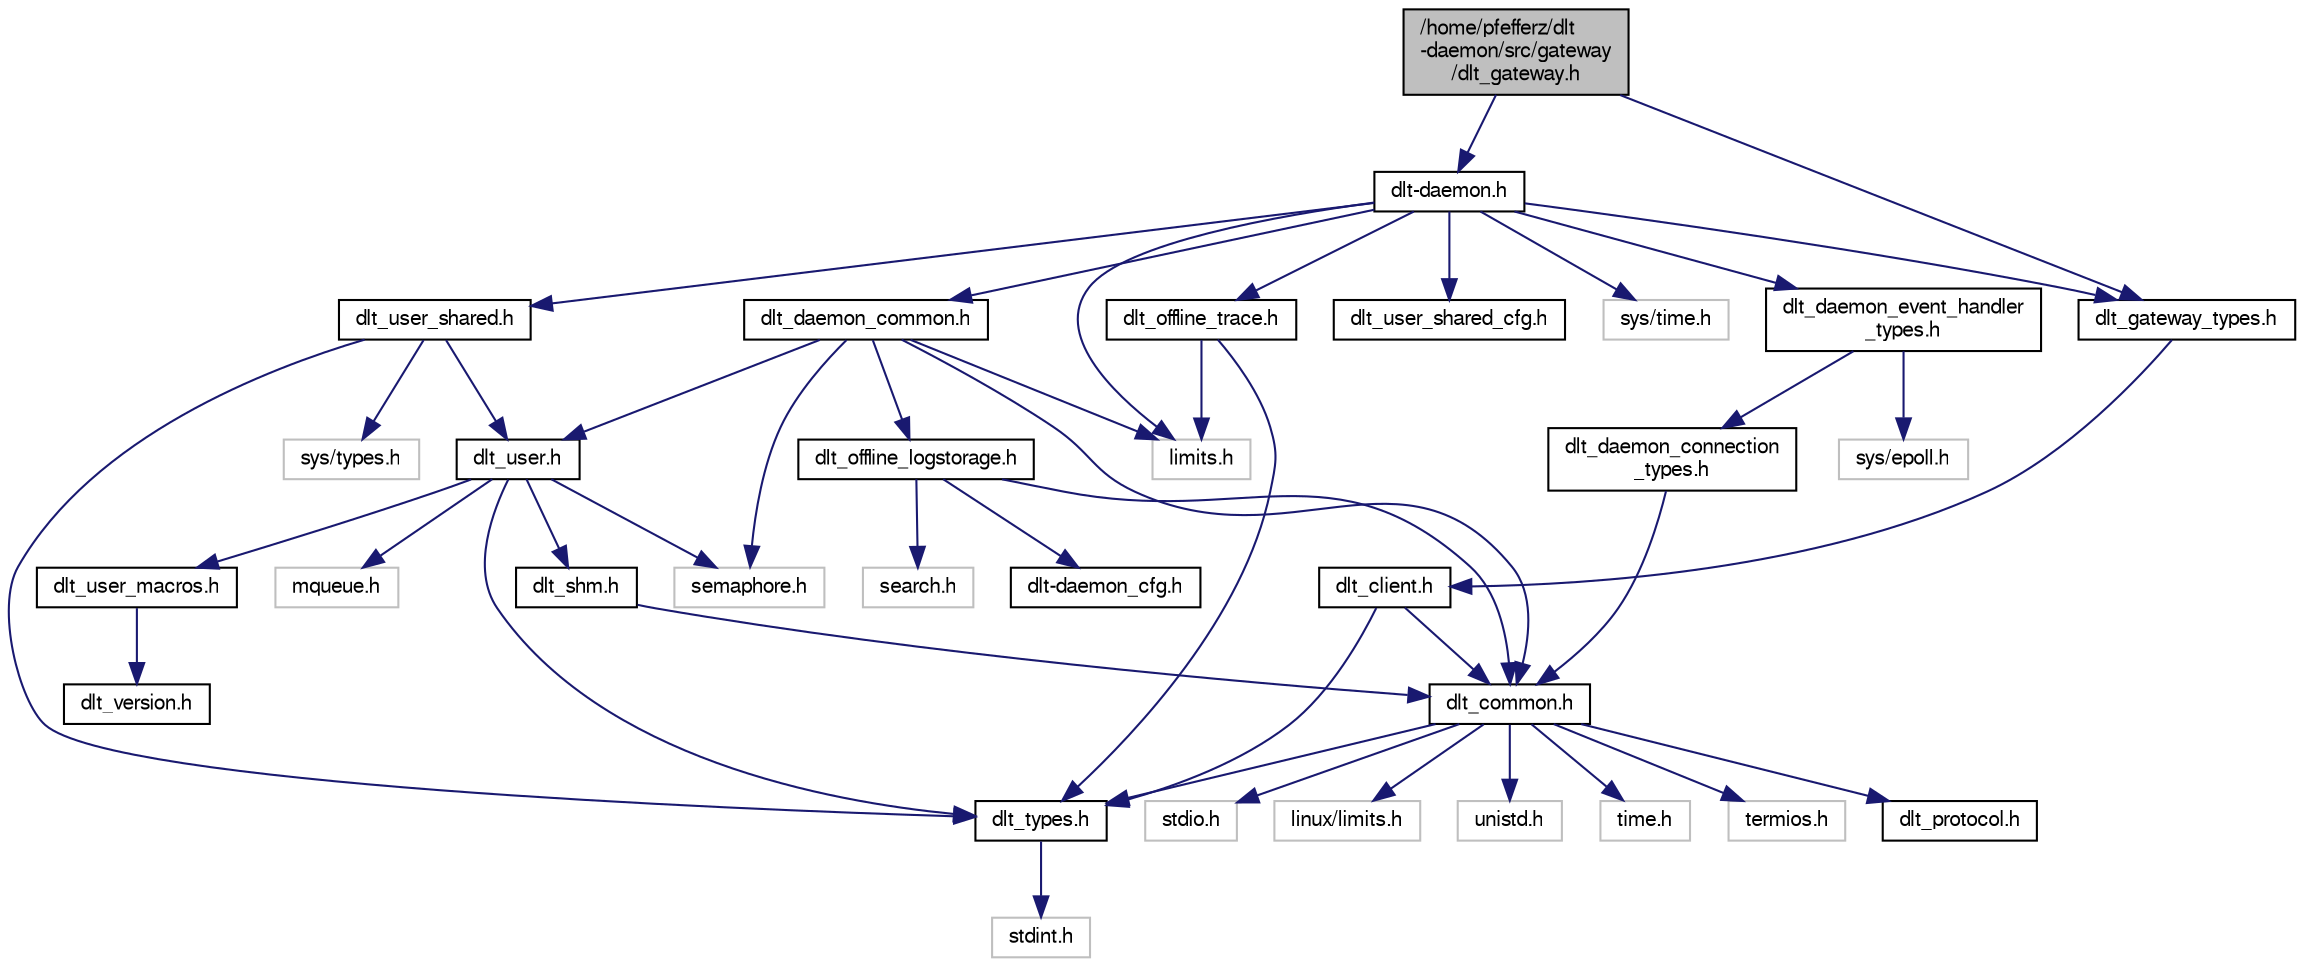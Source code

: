 digraph "/home/pfefferz/dlt-daemon/src/gateway/dlt_gateway.h"
{
  edge [fontname="FreeSans",fontsize="10",labelfontname="FreeSans",labelfontsize="10"];
  node [fontname="FreeSans",fontsize="10",shape=record];
  Node1 [label="/home/pfefferz/dlt\l-daemon/src/gateway\l/dlt_gateway.h",height=0.2,width=0.4,color="black", fillcolor="grey75", style="filled", fontcolor="black"];
  Node1 -> Node2 [color="midnightblue",fontsize="10",style="solid",fontname="FreeSans"];
  Node2 [label="dlt-daemon.h",height=0.2,width=0.4,color="black", fillcolor="white", style="filled",URL="$dlt-daemon_8h.html"];
  Node2 -> Node3 [color="midnightblue",fontsize="10",style="solid",fontname="FreeSans"];
  Node3 [label="limits.h",height=0.2,width=0.4,color="grey75", fillcolor="white", style="filled"];
  Node2 -> Node4 [color="midnightblue",fontsize="10",style="solid",fontname="FreeSans"];
  Node4 [label="dlt_daemon_common.h",height=0.2,width=0.4,color="black", fillcolor="white", style="filled",URL="$dlt__daemon__common_8h.html"];
  Node4 -> Node3 [color="midnightblue",fontsize="10",style="solid",fontname="FreeSans"];
  Node4 -> Node5 [color="midnightblue",fontsize="10",style="solid",fontname="FreeSans"];
  Node5 [label="semaphore.h",height=0.2,width=0.4,color="grey75", fillcolor="white", style="filled"];
  Node4 -> Node6 [color="midnightblue",fontsize="10",style="solid",fontname="FreeSans"];
  Node6 [label="dlt_common.h",height=0.2,width=0.4,color="black", fillcolor="white", style="filled",URL="$dlt__common_8h.html"];
  Node6 -> Node7 [color="midnightblue",fontsize="10",style="solid",fontname="FreeSans"];
  Node7 [label="stdio.h",height=0.2,width=0.4,color="grey75", fillcolor="white", style="filled"];
  Node6 -> Node8 [color="midnightblue",fontsize="10",style="solid",fontname="FreeSans"];
  Node8 [label="linux/limits.h",height=0.2,width=0.4,color="grey75", fillcolor="white", style="filled"];
  Node6 -> Node9 [color="midnightblue",fontsize="10",style="solid",fontname="FreeSans"];
  Node9 [label="unistd.h",height=0.2,width=0.4,color="grey75", fillcolor="white", style="filled"];
  Node6 -> Node10 [color="midnightblue",fontsize="10",style="solid",fontname="FreeSans"];
  Node10 [label="time.h",height=0.2,width=0.4,color="grey75", fillcolor="white", style="filled"];
  Node6 -> Node11 [color="midnightblue",fontsize="10",style="solid",fontname="FreeSans"];
  Node11 [label="termios.h",height=0.2,width=0.4,color="grey75", fillcolor="white", style="filled"];
  Node6 -> Node12 [color="midnightblue",fontsize="10",style="solid",fontname="FreeSans"];
  Node12 [label="dlt_types.h",height=0.2,width=0.4,color="black", fillcolor="white", style="filled",URL="$dlt__types_8h.html"];
  Node12 -> Node13 [color="midnightblue",fontsize="10",style="solid",fontname="FreeSans"];
  Node13 [label="stdint.h",height=0.2,width=0.4,color="grey75", fillcolor="white", style="filled"];
  Node6 -> Node14 [color="midnightblue",fontsize="10",style="solid",fontname="FreeSans"];
  Node14 [label="dlt_protocol.h",height=0.2,width=0.4,color="black", fillcolor="white", style="filled",URL="$dlt__protocol_8h.html"];
  Node4 -> Node15 [color="midnightblue",fontsize="10",style="solid",fontname="FreeSans"];
  Node15 [label="dlt_user.h",height=0.2,width=0.4,color="black", fillcolor="white", style="filled",URL="$dlt__user_8h.html"];
  Node15 -> Node16 [color="midnightblue",fontsize="10",style="solid",fontname="FreeSans"];
  Node16 [label="mqueue.h",height=0.2,width=0.4,color="grey75", fillcolor="white", style="filled"];
  Node15 -> Node5 [color="midnightblue",fontsize="10",style="solid",fontname="FreeSans"];
  Node15 -> Node12 [color="midnightblue",fontsize="10",style="solid",fontname="FreeSans"];
  Node15 -> Node17 [color="midnightblue",fontsize="10",style="solid",fontname="FreeSans"];
  Node17 [label="dlt_user_macros.h",height=0.2,width=0.4,color="black", fillcolor="white", style="filled",URL="$dlt__user__macros_8h.html"];
  Node17 -> Node18 [color="midnightblue",fontsize="10",style="solid",fontname="FreeSans"];
  Node18 [label="dlt_version.h",height=0.2,width=0.4,color="black", fillcolor="white", style="filled",URL="$dlt__version_8h.html"];
  Node15 -> Node19 [color="midnightblue",fontsize="10",style="solid",fontname="FreeSans"];
  Node19 [label="dlt_shm.h",height=0.2,width=0.4,color="black", fillcolor="white", style="filled",URL="$dlt__shm_8h.html"];
  Node19 -> Node6 [color="midnightblue",fontsize="10",style="solid",fontname="FreeSans"];
  Node4 -> Node20 [color="midnightblue",fontsize="10",style="solid",fontname="FreeSans"];
  Node20 [label="dlt_offline_logstorage.h",height=0.2,width=0.4,color="black", fillcolor="white", style="filled",URL="$dlt__offline__logstorage_8h.html"];
  Node20 -> Node21 [color="midnightblue",fontsize="10",style="solid",fontname="FreeSans"];
  Node21 [label="search.h",height=0.2,width=0.4,color="grey75", fillcolor="white", style="filled"];
  Node20 -> Node6 [color="midnightblue",fontsize="10",style="solid",fontname="FreeSans"];
  Node20 -> Node22 [color="midnightblue",fontsize="10",style="solid",fontname="FreeSans"];
  Node22 [label="dlt-daemon_cfg.h",height=0.2,width=0.4,color="black", fillcolor="white", style="filled",URL="$dlt-daemon__cfg_8h.html"];
  Node2 -> Node23 [color="midnightblue",fontsize="10",style="solid",fontname="FreeSans"];
  Node23 [label="dlt_user_shared.h",height=0.2,width=0.4,color="black", fillcolor="white", style="filled",URL="$dlt__user__shared_8h.html"];
  Node23 -> Node12 [color="midnightblue",fontsize="10",style="solid",fontname="FreeSans"];
  Node23 -> Node15 [color="midnightblue",fontsize="10",style="solid",fontname="FreeSans"];
  Node23 -> Node24 [color="midnightblue",fontsize="10",style="solid",fontname="FreeSans"];
  Node24 [label="sys/types.h",height=0.2,width=0.4,color="grey75", fillcolor="white", style="filled"];
  Node2 -> Node25 [color="midnightblue",fontsize="10",style="solid",fontname="FreeSans"];
  Node25 [label="dlt_user_shared_cfg.h",height=0.2,width=0.4,color="black", fillcolor="white", style="filled",URL="$dlt__user__shared__cfg_8h.html"];
  Node2 -> Node26 [color="midnightblue",fontsize="10",style="solid",fontname="FreeSans"];
  Node26 [label="dlt_daemon_event_handler\l_types.h",height=0.2,width=0.4,color="black", fillcolor="white", style="filled",URL="$dlt__daemon__event__handler__types_8h.html"];
  Node26 -> Node27 [color="midnightblue",fontsize="10",style="solid",fontname="FreeSans"];
  Node27 [label="sys/epoll.h",height=0.2,width=0.4,color="grey75", fillcolor="white", style="filled"];
  Node26 -> Node28 [color="midnightblue",fontsize="10",style="solid",fontname="FreeSans"];
  Node28 [label="dlt_daemon_connection\l_types.h",height=0.2,width=0.4,color="black", fillcolor="white", style="filled",URL="$dlt__daemon__connection__types_8h.html"];
  Node28 -> Node6 [color="midnightblue",fontsize="10",style="solid",fontname="FreeSans"];
  Node2 -> Node29 [color="midnightblue",fontsize="10",style="solid",fontname="FreeSans"];
  Node29 [label="dlt_gateway_types.h",height=0.2,width=0.4,color="black", fillcolor="white", style="filled",URL="$dlt__gateway__types_8h.html"];
  Node29 -> Node30 [color="midnightblue",fontsize="10",style="solid",fontname="FreeSans"];
  Node30 [label="dlt_client.h",height=0.2,width=0.4,color="black", fillcolor="white", style="filled",URL="$dlt__client_8h.html"];
  Node30 -> Node12 [color="midnightblue",fontsize="10",style="solid",fontname="FreeSans"];
  Node30 -> Node6 [color="midnightblue",fontsize="10",style="solid",fontname="FreeSans"];
  Node2 -> Node31 [color="midnightblue",fontsize="10",style="solid",fontname="FreeSans"];
  Node31 [label="dlt_offline_trace.h",height=0.2,width=0.4,color="black", fillcolor="white", style="filled",URL="$dlt__offline__trace_8h.html"];
  Node31 -> Node3 [color="midnightblue",fontsize="10",style="solid",fontname="FreeSans"];
  Node31 -> Node12 [color="midnightblue",fontsize="10",style="solid",fontname="FreeSans"];
  Node2 -> Node32 [color="midnightblue",fontsize="10",style="solid",fontname="FreeSans"];
  Node32 [label="sys/time.h",height=0.2,width=0.4,color="grey75", fillcolor="white", style="filled"];
  Node1 -> Node29 [color="midnightblue",fontsize="10",style="solid",fontname="FreeSans"];
}
